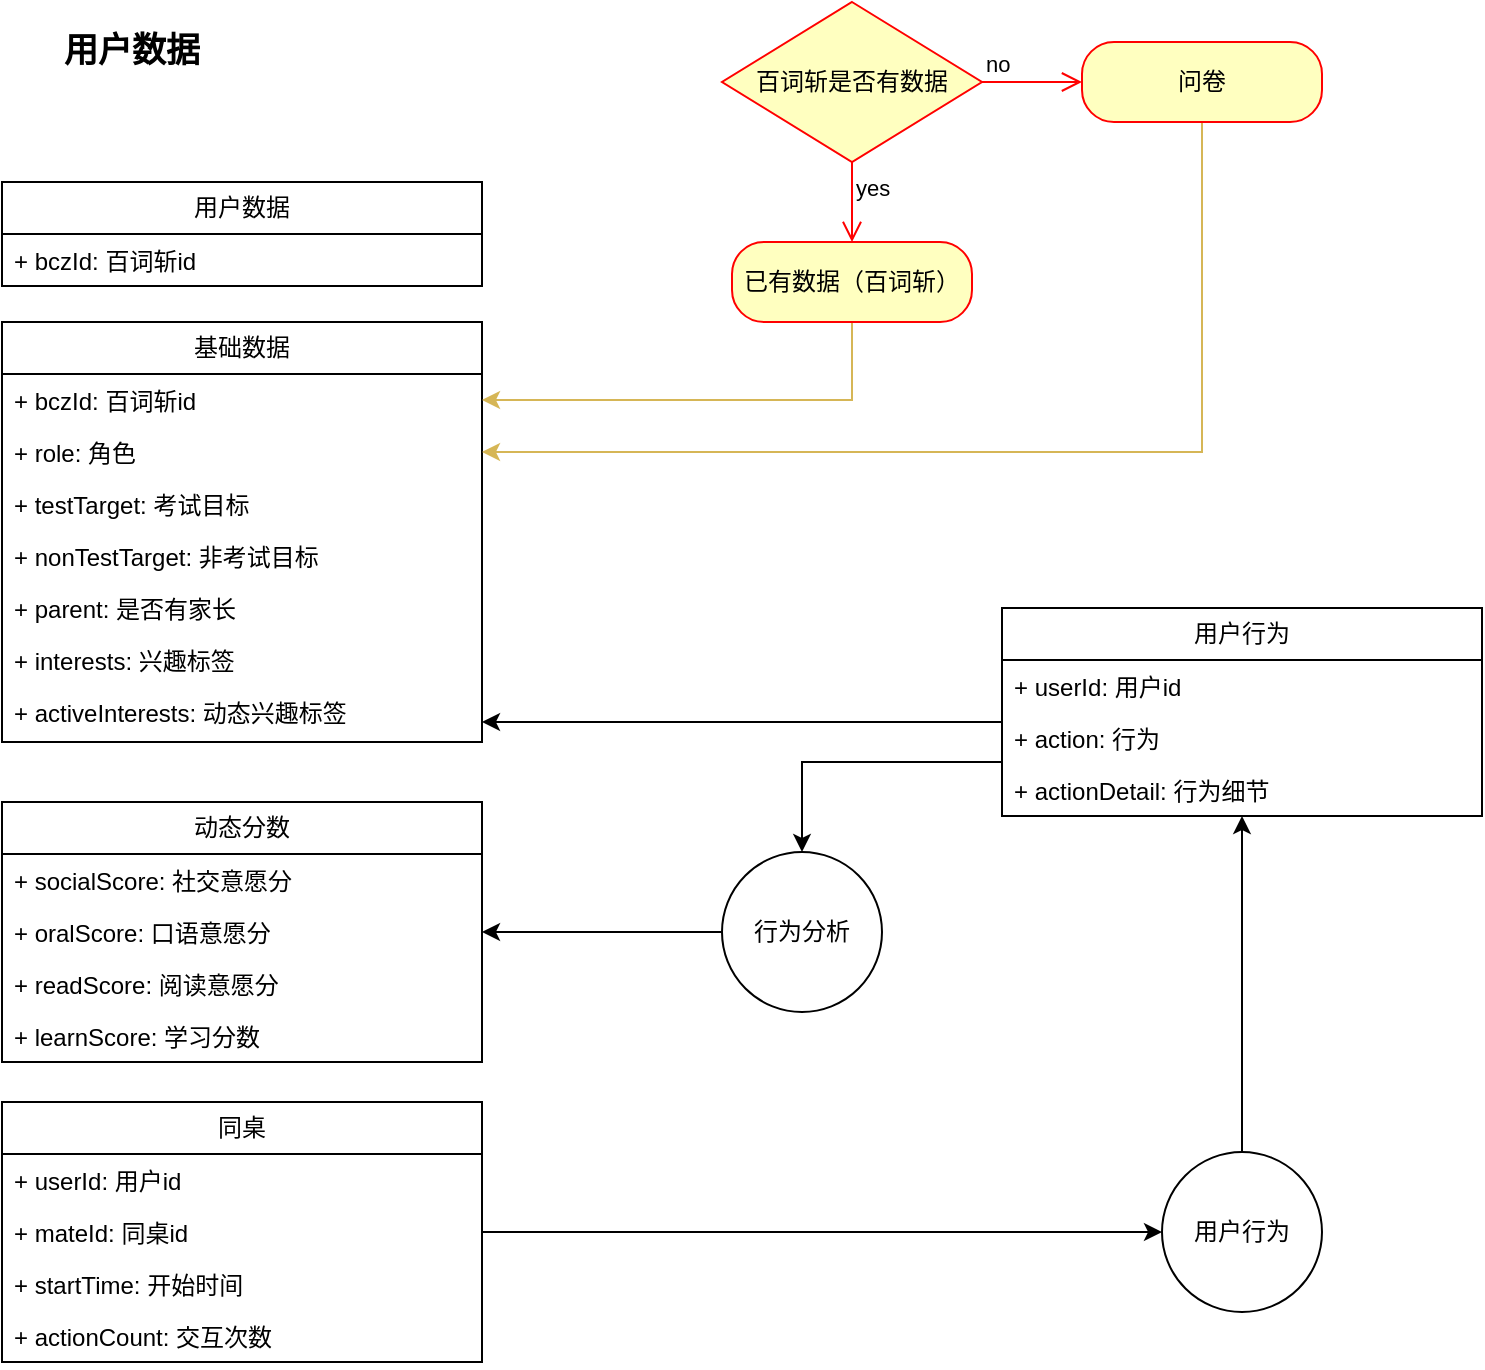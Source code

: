 <mxfile version="24.2.0" type="github">
  <diagram name="第 1 页" id="RESxf1cw6iVFQKryeCCg">
    <mxGraphModel dx="1242" dy="819" grid="1" gridSize="10" guides="1" tooltips="1" connect="1" arrows="1" fold="1" page="1" pageScale="1" pageWidth="827" pageHeight="1169" math="0" shadow="0">
      <root>
        <mxCell id="0" />
        <mxCell id="1" parent="0" />
        <mxCell id="8ehRU_fh2GxWfl6_OMSD-1" value="基础数据" style="swimlane;fontStyle=0;childLayout=stackLayout;horizontal=1;startSize=26;fillColor=none;horizontalStack=0;resizeParent=1;resizeParentMax=0;resizeLast=0;collapsible=1;marginBottom=0;whiteSpace=wrap;html=1;" vertex="1" parent="1">
          <mxGeometry x="80" y="190" width="240" height="210" as="geometry" />
        </mxCell>
        <mxCell id="8ehRU_fh2GxWfl6_OMSD-2" value="+ bczId: 百词斩id" style="text;strokeColor=none;fillColor=none;align=left;verticalAlign=top;spacingLeft=4;spacingRight=4;overflow=hidden;rotatable=0;points=[[0,0.5],[1,0.5]];portConstraint=eastwest;whiteSpace=wrap;html=1;" vertex="1" parent="8ehRU_fh2GxWfl6_OMSD-1">
          <mxGeometry y="26" width="240" height="26" as="geometry" />
        </mxCell>
        <mxCell id="8ehRU_fh2GxWfl6_OMSD-3" value="+ role: 角色" style="text;strokeColor=none;fillColor=none;align=left;verticalAlign=top;spacingLeft=4;spacingRight=4;overflow=hidden;rotatable=0;points=[[0,0.5],[1,0.5]];portConstraint=eastwest;whiteSpace=wrap;html=1;" vertex="1" parent="8ehRU_fh2GxWfl6_OMSD-1">
          <mxGeometry y="52" width="240" height="26" as="geometry" />
        </mxCell>
        <mxCell id="8ehRU_fh2GxWfl6_OMSD-4" value="+ testTarget: 考试目标" style="text;strokeColor=none;fillColor=none;align=left;verticalAlign=top;spacingLeft=4;spacingRight=4;overflow=hidden;rotatable=0;points=[[0,0.5],[1,0.5]];portConstraint=eastwest;whiteSpace=wrap;html=1;" vertex="1" parent="8ehRU_fh2GxWfl6_OMSD-1">
          <mxGeometry y="78" width="240" height="26" as="geometry" />
        </mxCell>
        <mxCell id="8ehRU_fh2GxWfl6_OMSD-10" value="+ nonTestTarget: 非考试目标" style="text;strokeColor=none;fillColor=none;align=left;verticalAlign=top;spacingLeft=4;spacingRight=4;overflow=hidden;rotatable=0;points=[[0,0.5],[1,0.5]];portConstraint=eastwest;whiteSpace=wrap;html=1;" vertex="1" parent="8ehRU_fh2GxWfl6_OMSD-1">
          <mxGeometry y="104" width="240" height="26" as="geometry" />
        </mxCell>
        <mxCell id="8ehRU_fh2GxWfl6_OMSD-25" value="+ parent: 是否有家长" style="text;strokeColor=none;fillColor=none;align=left;verticalAlign=top;spacingLeft=4;spacingRight=4;overflow=hidden;rotatable=0;points=[[0,0.5],[1,0.5]];portConstraint=eastwest;whiteSpace=wrap;html=1;" vertex="1" parent="8ehRU_fh2GxWfl6_OMSD-1">
          <mxGeometry y="130" width="240" height="26" as="geometry" />
        </mxCell>
        <mxCell id="8ehRU_fh2GxWfl6_OMSD-11" value="+ interests: 兴趣标签" style="text;strokeColor=none;fillColor=none;align=left;verticalAlign=top;spacingLeft=4;spacingRight=4;overflow=hidden;rotatable=0;points=[[0,0.5],[1,0.5]];portConstraint=eastwest;whiteSpace=wrap;html=1;" vertex="1" parent="8ehRU_fh2GxWfl6_OMSD-1">
          <mxGeometry y="156" width="240" height="26" as="geometry" />
        </mxCell>
        <mxCell id="8ehRU_fh2GxWfl6_OMSD-62" value="+ activeInterests: 动态兴趣标签" style="text;strokeColor=none;fillColor=none;align=left;verticalAlign=top;spacingLeft=4;spacingRight=4;overflow=hidden;rotatable=0;points=[[0,0.5],[1,0.5]];portConstraint=eastwest;whiteSpace=wrap;html=1;" vertex="1" parent="8ehRU_fh2GxWfl6_OMSD-1">
          <mxGeometry y="182" width="240" height="28" as="geometry" />
        </mxCell>
        <mxCell id="8ehRU_fh2GxWfl6_OMSD-5" value="用户数据" style="swimlane;fontStyle=0;childLayout=stackLayout;horizontal=1;startSize=26;fillColor=none;horizontalStack=0;resizeParent=1;resizeParentMax=0;resizeLast=0;collapsible=1;marginBottom=0;whiteSpace=wrap;html=1;" vertex="1" parent="1">
          <mxGeometry x="80" y="120" width="240" height="52" as="geometry" />
        </mxCell>
        <mxCell id="8ehRU_fh2GxWfl6_OMSD-6" value="+ bczId: 百词斩id" style="text;strokeColor=none;fillColor=none;align=left;verticalAlign=top;spacingLeft=4;spacingRight=4;overflow=hidden;rotatable=0;points=[[0,0.5],[1,0.5]];portConstraint=eastwest;whiteSpace=wrap;html=1;" vertex="1" parent="8ehRU_fh2GxWfl6_OMSD-5">
          <mxGeometry y="26" width="240" height="26" as="geometry" />
        </mxCell>
        <mxCell id="8ehRU_fh2GxWfl6_OMSD-9" value="用户数据" style="text;html=1;align=center;verticalAlign=middle;whiteSpace=wrap;rounded=0;fontStyle=1;fontSize=17;" vertex="1" parent="1">
          <mxGeometry x="80" y="40" width="130" height="30" as="geometry" />
        </mxCell>
        <mxCell id="8ehRU_fh2GxWfl6_OMSD-12" value="动态分数" style="swimlane;fontStyle=0;childLayout=stackLayout;horizontal=1;startSize=26;fillColor=none;horizontalStack=0;resizeParent=1;resizeParentMax=0;resizeLast=0;collapsible=1;marginBottom=0;whiteSpace=wrap;html=1;" vertex="1" parent="1">
          <mxGeometry x="80" y="430" width="240" height="130" as="geometry" />
        </mxCell>
        <mxCell id="8ehRU_fh2GxWfl6_OMSD-13" value="+ socialScore: 社交意愿分" style="text;strokeColor=none;fillColor=none;align=left;verticalAlign=top;spacingLeft=4;spacingRight=4;overflow=hidden;rotatable=0;points=[[0,0.5],[1,0.5]];portConstraint=eastwest;whiteSpace=wrap;html=1;" vertex="1" parent="8ehRU_fh2GxWfl6_OMSD-12">
          <mxGeometry y="26" width="240" height="26" as="geometry" />
        </mxCell>
        <mxCell id="8ehRU_fh2GxWfl6_OMSD-14" value="+ oralScore: 口语意愿分" style="text;strokeColor=none;fillColor=none;align=left;verticalAlign=top;spacingLeft=4;spacingRight=4;overflow=hidden;rotatable=0;points=[[0,0.5],[1,0.5]];portConstraint=eastwest;whiteSpace=wrap;html=1;" vertex="1" parent="8ehRU_fh2GxWfl6_OMSD-12">
          <mxGeometry y="52" width="240" height="26" as="geometry" />
        </mxCell>
        <mxCell id="8ehRU_fh2GxWfl6_OMSD-15" value="+ readScore: 阅读意愿分" style="text;strokeColor=none;fillColor=none;align=left;verticalAlign=top;spacingLeft=4;spacingRight=4;overflow=hidden;rotatable=0;points=[[0,0.5],[1,0.5]];portConstraint=eastwest;whiteSpace=wrap;html=1;" vertex="1" parent="8ehRU_fh2GxWfl6_OMSD-12">
          <mxGeometry y="78" width="240" height="26" as="geometry" />
        </mxCell>
        <mxCell id="8ehRU_fh2GxWfl6_OMSD-16" value="+ learnScore: 学习分数" style="text;strokeColor=none;fillColor=none;align=left;verticalAlign=top;spacingLeft=4;spacingRight=4;overflow=hidden;rotatable=0;points=[[0,0.5],[1,0.5]];portConstraint=eastwest;whiteSpace=wrap;html=1;" vertex="1" parent="8ehRU_fh2GxWfl6_OMSD-12">
          <mxGeometry y="104" width="240" height="26" as="geometry" />
        </mxCell>
        <mxCell id="8ehRU_fh2GxWfl6_OMSD-55" value="" style="edgeStyle=orthogonalEdgeStyle;rounded=0;orthogonalLoop=1;jettySize=auto;html=1;" edge="1" parent="1" source="8ehRU_fh2GxWfl6_OMSD-18" target="8ehRU_fh2GxWfl6_OMSD-54">
          <mxGeometry relative="1" as="geometry" />
        </mxCell>
        <mxCell id="8ehRU_fh2GxWfl6_OMSD-18" value="同桌" style="swimlane;fontStyle=0;childLayout=stackLayout;horizontal=1;startSize=26;fillColor=none;horizontalStack=0;resizeParent=1;resizeParentMax=0;resizeLast=0;collapsible=1;marginBottom=0;whiteSpace=wrap;html=1;" vertex="1" parent="1">
          <mxGeometry x="80" y="580" width="240" height="130" as="geometry" />
        </mxCell>
        <mxCell id="8ehRU_fh2GxWfl6_OMSD-19" value="+ userId: 用户id" style="text;strokeColor=none;fillColor=none;align=left;verticalAlign=top;spacingLeft=4;spacingRight=4;overflow=hidden;rotatable=0;points=[[0,0.5],[1,0.5]];portConstraint=eastwest;whiteSpace=wrap;html=1;" vertex="1" parent="8ehRU_fh2GxWfl6_OMSD-18">
          <mxGeometry y="26" width="240" height="26" as="geometry" />
        </mxCell>
        <mxCell id="8ehRU_fh2GxWfl6_OMSD-20" value="+ mateId: 同桌id" style="text;strokeColor=none;fillColor=none;align=left;verticalAlign=top;spacingLeft=4;spacingRight=4;overflow=hidden;rotatable=0;points=[[0,0.5],[1,0.5]];portConstraint=eastwest;whiteSpace=wrap;html=1;" vertex="1" parent="8ehRU_fh2GxWfl6_OMSD-18">
          <mxGeometry y="52" width="240" height="26" as="geometry" />
        </mxCell>
        <mxCell id="8ehRU_fh2GxWfl6_OMSD-21" value="+ startTime: 开始时间" style="text;strokeColor=none;fillColor=none;align=left;verticalAlign=top;spacingLeft=4;spacingRight=4;overflow=hidden;rotatable=0;points=[[0,0.5],[1,0.5]];portConstraint=eastwest;whiteSpace=wrap;html=1;" vertex="1" parent="8ehRU_fh2GxWfl6_OMSD-18">
          <mxGeometry y="78" width="240" height="26" as="geometry" />
        </mxCell>
        <mxCell id="8ehRU_fh2GxWfl6_OMSD-22" value="+ actionCount: 交互次数" style="text;strokeColor=none;fillColor=none;align=left;verticalAlign=top;spacingLeft=4;spacingRight=4;overflow=hidden;rotatable=0;points=[[0,0.5],[1,0.5]];portConstraint=eastwest;whiteSpace=wrap;html=1;" vertex="1" parent="8ehRU_fh2GxWfl6_OMSD-18">
          <mxGeometry y="104" width="240" height="26" as="geometry" />
        </mxCell>
        <mxCell id="8ehRU_fh2GxWfl6_OMSD-41" style="edgeStyle=orthogonalEdgeStyle;rounded=0;orthogonalLoop=1;jettySize=auto;html=1;entryX=1;entryY=0.5;entryDx=0;entryDy=0;fillColor=#fff2cc;strokeColor=#d6b656;" edge="1" parent="1" source="8ehRU_fh2GxWfl6_OMSD-26" target="8ehRU_fh2GxWfl6_OMSD-3">
          <mxGeometry relative="1" as="geometry" />
        </mxCell>
        <mxCell id="8ehRU_fh2GxWfl6_OMSD-26" value="问卷" style="rounded=1;whiteSpace=wrap;html=1;arcSize=40;fontColor=#000000;fillColor=#ffffc0;strokeColor=#ff0000;" vertex="1" parent="1">
          <mxGeometry x="620" y="50" width="120" height="40" as="geometry" />
        </mxCell>
        <mxCell id="8ehRU_fh2GxWfl6_OMSD-59" style="edgeStyle=orthogonalEdgeStyle;rounded=0;orthogonalLoop=1;jettySize=auto;html=1;entryX=1;entryY=0.5;entryDx=0;entryDy=0;fillColor=#fff2cc;strokeColor=#d6b656;" edge="1" parent="1" source="8ehRU_fh2GxWfl6_OMSD-28" target="8ehRU_fh2GxWfl6_OMSD-2">
          <mxGeometry relative="1" as="geometry" />
        </mxCell>
        <mxCell id="8ehRU_fh2GxWfl6_OMSD-28" value="已有数据（百词斩）" style="rounded=1;whiteSpace=wrap;html=1;arcSize=40;fontColor=#000000;fillColor=#ffffc0;strokeColor=#ff0000;" vertex="1" parent="1">
          <mxGeometry x="445" y="150" width="120" height="40" as="geometry" />
        </mxCell>
        <mxCell id="8ehRU_fh2GxWfl6_OMSD-47" value="" style="edgeStyle=orthogonalEdgeStyle;rounded=0;orthogonalLoop=1;jettySize=auto;html=1;" edge="1" parent="1" source="8ehRU_fh2GxWfl6_OMSD-30" target="8ehRU_fh2GxWfl6_OMSD-46">
          <mxGeometry relative="1" as="geometry">
            <Array as="points">
              <mxPoint x="480" y="410" />
            </Array>
          </mxGeometry>
        </mxCell>
        <mxCell id="8ehRU_fh2GxWfl6_OMSD-63" style="edgeStyle=orthogonalEdgeStyle;rounded=0;orthogonalLoop=1;jettySize=auto;html=1;" edge="1" parent="1" source="8ehRU_fh2GxWfl6_OMSD-30" target="8ehRU_fh2GxWfl6_OMSD-62">
          <mxGeometry relative="1" as="geometry">
            <Array as="points">
              <mxPoint x="390" y="390" />
              <mxPoint x="390" y="390" />
            </Array>
          </mxGeometry>
        </mxCell>
        <mxCell id="8ehRU_fh2GxWfl6_OMSD-30" value="用户行为" style="swimlane;fontStyle=0;childLayout=stackLayout;horizontal=1;startSize=26;fillColor=none;horizontalStack=0;resizeParent=1;resizeParentMax=0;resizeLast=0;collapsible=1;marginBottom=0;whiteSpace=wrap;html=1;" vertex="1" parent="1">
          <mxGeometry x="580" y="333" width="240" height="104" as="geometry">
            <mxRectangle x="580" y="333" width="90" height="30" as="alternateBounds" />
          </mxGeometry>
        </mxCell>
        <mxCell id="8ehRU_fh2GxWfl6_OMSD-43" value="+ userId: 用户id" style="text;strokeColor=none;fillColor=none;align=left;verticalAlign=top;spacingLeft=4;spacingRight=4;overflow=hidden;rotatable=0;points=[[0,0.5],[1,0.5]];portConstraint=eastwest;whiteSpace=wrap;html=1;" vertex="1" parent="8ehRU_fh2GxWfl6_OMSD-30">
          <mxGeometry y="26" width="240" height="26" as="geometry" />
        </mxCell>
        <mxCell id="8ehRU_fh2GxWfl6_OMSD-42" value="+ action: 行为" style="text;strokeColor=none;fillColor=none;align=left;verticalAlign=top;spacingLeft=4;spacingRight=4;overflow=hidden;rotatable=0;points=[[0,0.5],[1,0.5]];portConstraint=eastwest;whiteSpace=wrap;html=1;" vertex="1" parent="8ehRU_fh2GxWfl6_OMSD-30">
          <mxGeometry y="52" width="240" height="26" as="geometry" />
        </mxCell>
        <mxCell id="8ehRU_fh2GxWfl6_OMSD-34" value="+ actionDetail: 行为细节" style="text;strokeColor=none;fillColor=none;align=left;verticalAlign=top;spacingLeft=4;spacingRight=4;overflow=hidden;rotatable=0;points=[[0,0.5],[1,0.5]];portConstraint=eastwest;whiteSpace=wrap;html=1;" vertex="1" parent="8ehRU_fh2GxWfl6_OMSD-30">
          <mxGeometry y="78" width="240" height="26" as="geometry" />
        </mxCell>
        <mxCell id="8ehRU_fh2GxWfl6_OMSD-35" value="百词斩是否有数据" style="rhombus;whiteSpace=wrap;html=1;fontColor=#000000;fillColor=#ffffc0;strokeColor=#ff0000;" vertex="1" parent="1">
          <mxGeometry x="440" y="30" width="130" height="80" as="geometry" />
        </mxCell>
        <mxCell id="8ehRU_fh2GxWfl6_OMSD-36" value="no" style="edgeStyle=orthogonalEdgeStyle;html=1;align=left;verticalAlign=bottom;endArrow=open;endSize=8;strokeColor=#ff0000;rounded=0;entryX=0;entryY=0.5;entryDx=0;entryDy=0;" edge="1" source="8ehRU_fh2GxWfl6_OMSD-35" parent="1" target="8ehRU_fh2GxWfl6_OMSD-26">
          <mxGeometry x="-1" relative="1" as="geometry">
            <mxPoint x="650" y="100" as="targetPoint" />
          </mxGeometry>
        </mxCell>
        <mxCell id="8ehRU_fh2GxWfl6_OMSD-37" value="yes" style="edgeStyle=orthogonalEdgeStyle;html=1;align=left;verticalAlign=top;endArrow=open;endSize=8;strokeColor=#ff0000;rounded=0;entryX=0.5;entryY=0;entryDx=0;entryDy=0;" edge="1" source="8ehRU_fh2GxWfl6_OMSD-35" parent="1" target="8ehRU_fh2GxWfl6_OMSD-28">
          <mxGeometry x="-1" relative="1" as="geometry">
            <mxPoint x="510" y="180" as="targetPoint" />
          </mxGeometry>
        </mxCell>
        <mxCell id="8ehRU_fh2GxWfl6_OMSD-48" style="edgeStyle=orthogonalEdgeStyle;rounded=0;orthogonalLoop=1;jettySize=auto;html=1;" edge="1" parent="1" source="8ehRU_fh2GxWfl6_OMSD-46" target="8ehRU_fh2GxWfl6_OMSD-12">
          <mxGeometry relative="1" as="geometry" />
        </mxCell>
        <mxCell id="8ehRU_fh2GxWfl6_OMSD-46" value="行为分析" style="ellipse;whiteSpace=wrap;html=1;fillColor=none;fontStyle=0;startSize=26;" vertex="1" parent="1">
          <mxGeometry x="440" y="455" width="80" height="80" as="geometry" />
        </mxCell>
        <mxCell id="8ehRU_fh2GxWfl6_OMSD-56" style="edgeStyle=orthogonalEdgeStyle;rounded=0;orthogonalLoop=1;jettySize=auto;html=1;" edge="1" parent="1" source="8ehRU_fh2GxWfl6_OMSD-54" target="8ehRU_fh2GxWfl6_OMSD-30">
          <mxGeometry relative="1" as="geometry" />
        </mxCell>
        <mxCell id="8ehRU_fh2GxWfl6_OMSD-54" value="用户行为" style="ellipse;whiteSpace=wrap;html=1;fillColor=none;fontStyle=0;startSize=26;" vertex="1" parent="1">
          <mxGeometry x="660" y="605" width="80" height="80" as="geometry" />
        </mxCell>
      </root>
    </mxGraphModel>
  </diagram>
</mxfile>
